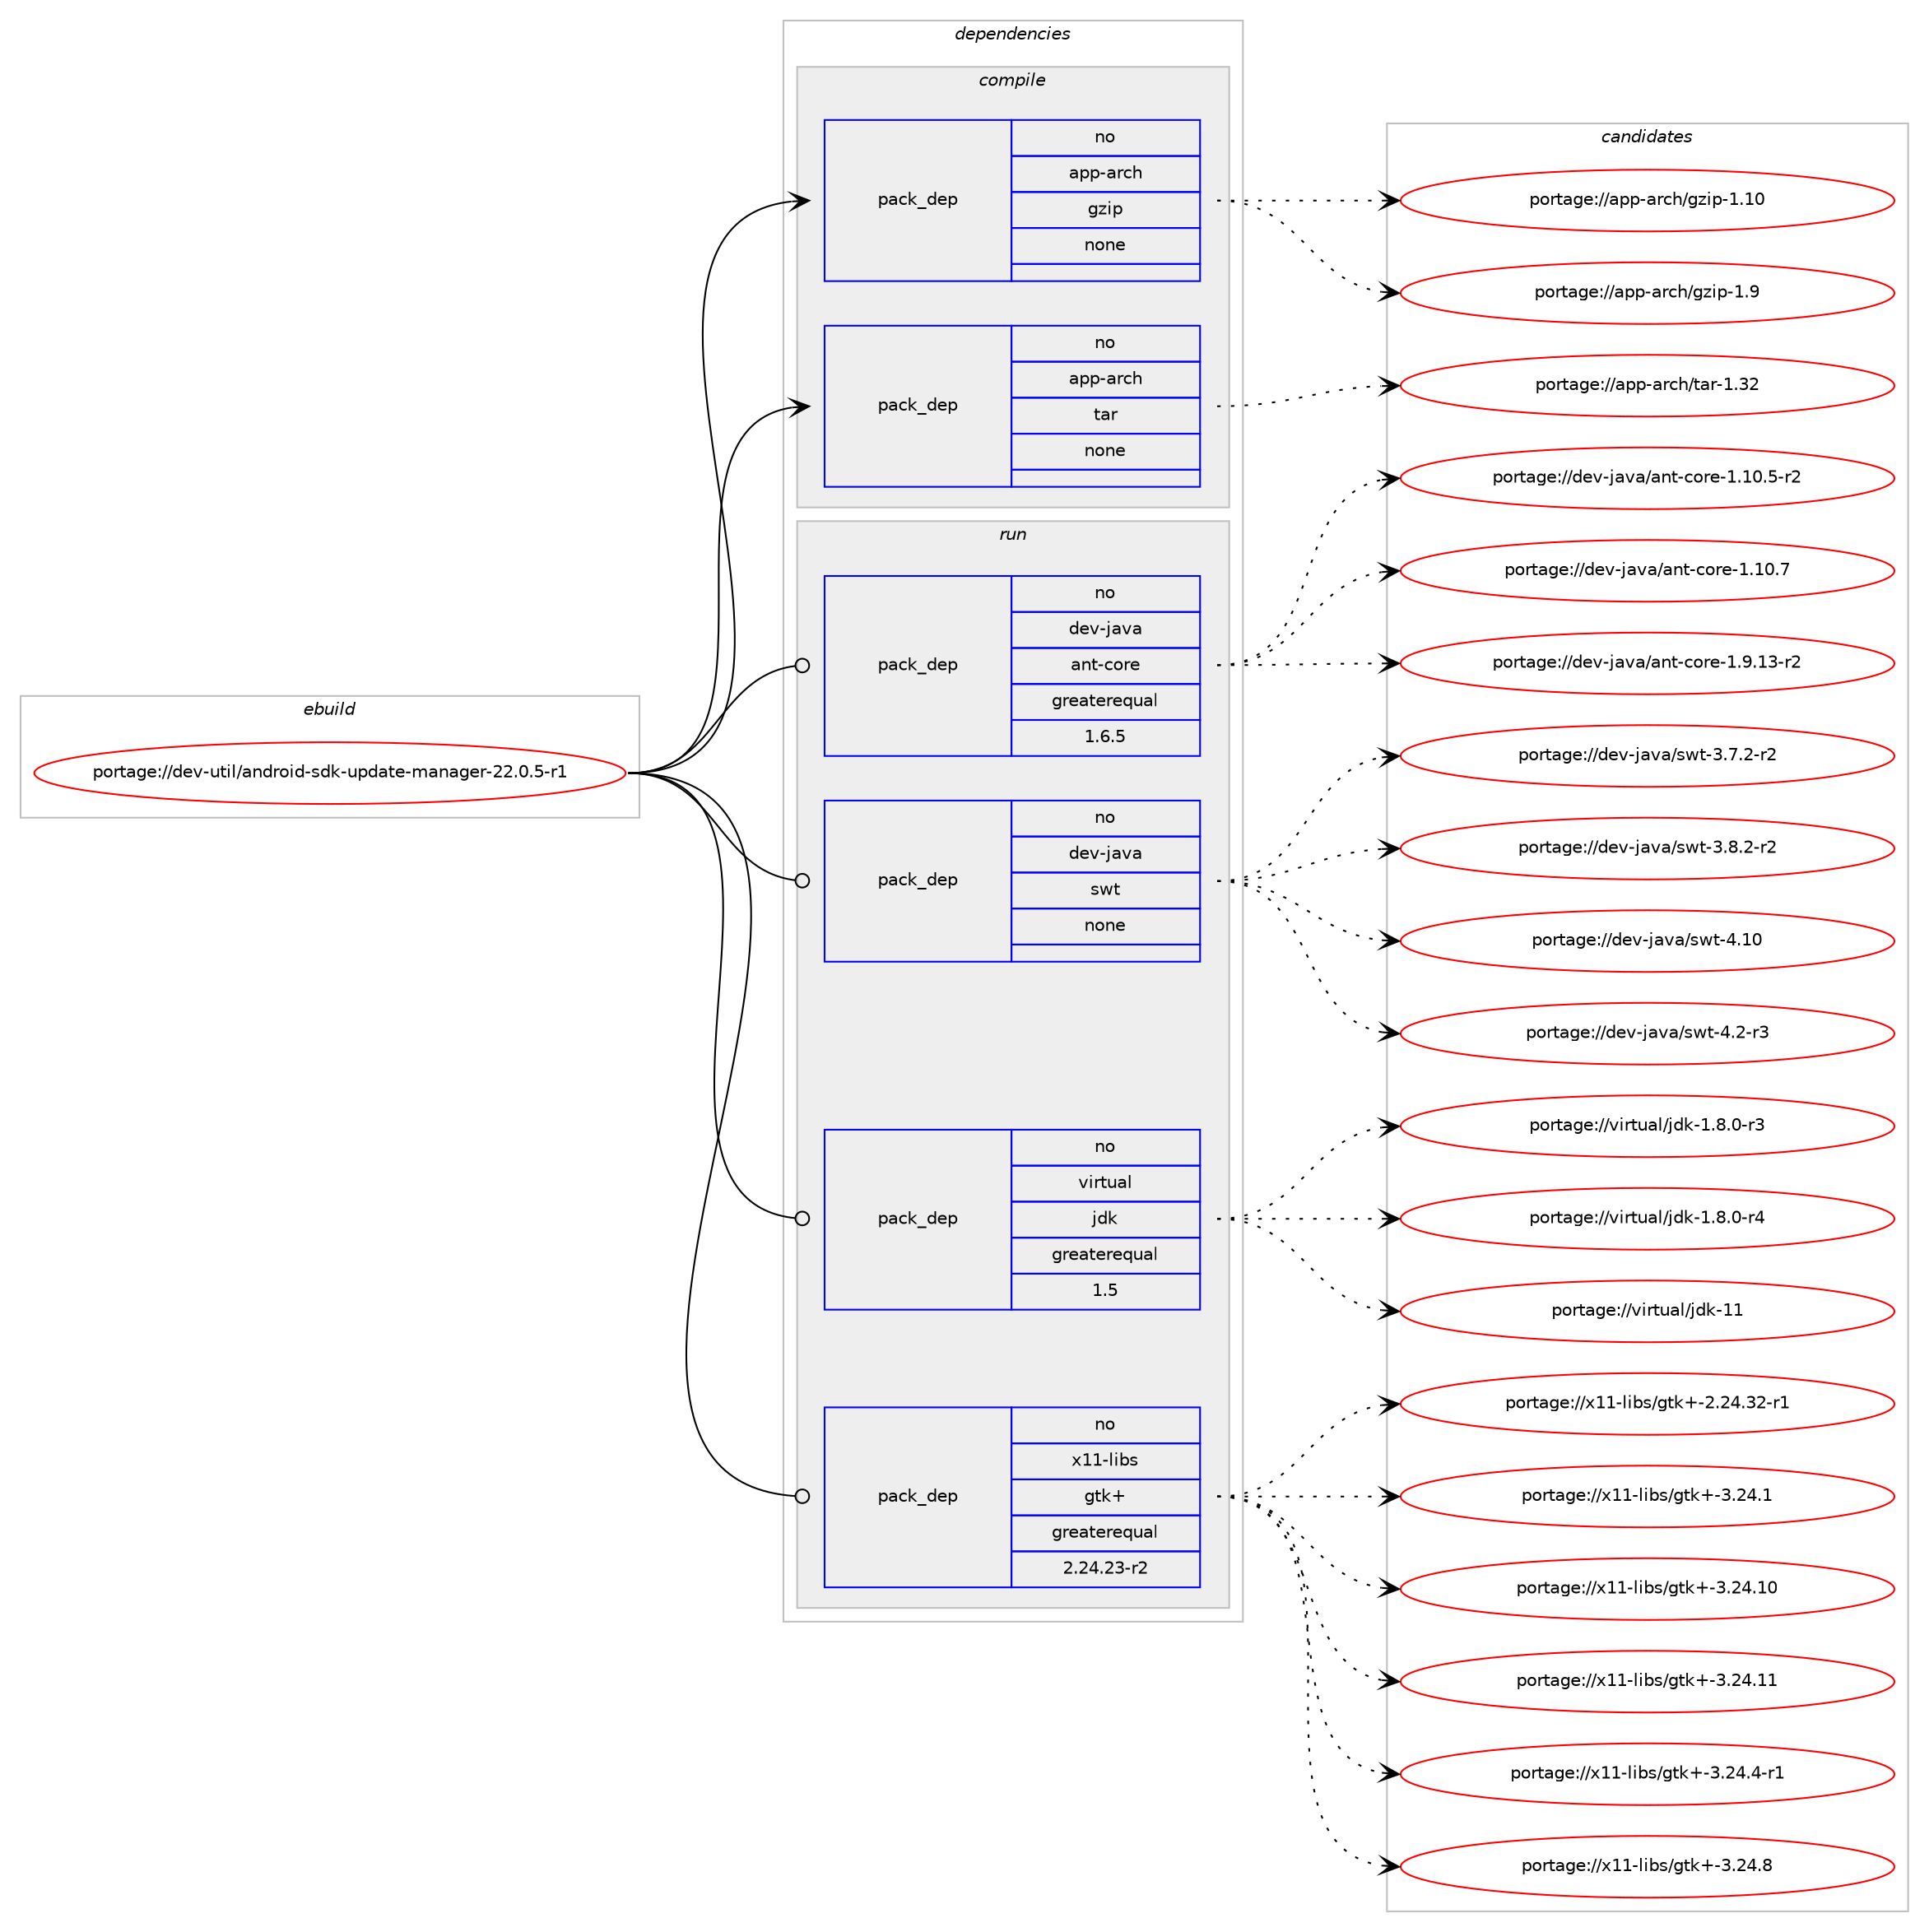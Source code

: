 digraph prolog {

# *************
# Graph options
# *************

newrank=true;
concentrate=true;
compound=true;
graph [rankdir=LR,fontname=Helvetica,fontsize=10,ranksep=1.5];#, ranksep=2.5, nodesep=0.2];
edge  [arrowhead=vee];
node  [fontname=Helvetica,fontsize=10];

# **********
# The ebuild
# **********

subgraph cluster_leftcol {
color=gray;
rank=same;
label=<<i>ebuild</i>>;
id [label="portage://dev-util/android-sdk-update-manager-22.0.5-r1", color=red, width=4, href="../dev-util/android-sdk-update-manager-22.0.5-r1.svg"];
}

# ****************
# The dependencies
# ****************

subgraph cluster_midcol {
color=gray;
label=<<i>dependencies</i>>;
subgraph cluster_compile {
fillcolor="#eeeeee";
style=filled;
label=<<i>compile</i>>;
subgraph pack184548 {
dependency258418 [label=<<TABLE BORDER="0" CELLBORDER="1" CELLSPACING="0" CELLPADDING="4" WIDTH="220"><TR><TD ROWSPAN="6" CELLPADDING="30">pack_dep</TD></TR><TR><TD WIDTH="110">no</TD></TR><TR><TD>app-arch</TD></TR><TR><TD>gzip</TD></TR><TR><TD>none</TD></TR><TR><TD></TD></TR></TABLE>>, shape=none, color=blue];
}
id:e -> dependency258418:w [weight=20,style="solid",arrowhead="vee"];
subgraph pack184549 {
dependency258419 [label=<<TABLE BORDER="0" CELLBORDER="1" CELLSPACING="0" CELLPADDING="4" WIDTH="220"><TR><TD ROWSPAN="6" CELLPADDING="30">pack_dep</TD></TR><TR><TD WIDTH="110">no</TD></TR><TR><TD>app-arch</TD></TR><TR><TD>tar</TD></TR><TR><TD>none</TD></TR><TR><TD></TD></TR></TABLE>>, shape=none, color=blue];
}
id:e -> dependency258419:w [weight=20,style="solid",arrowhead="vee"];
}
subgraph cluster_compileandrun {
fillcolor="#eeeeee";
style=filled;
label=<<i>compile and run</i>>;
}
subgraph cluster_run {
fillcolor="#eeeeee";
style=filled;
label=<<i>run</i>>;
subgraph pack184550 {
dependency258420 [label=<<TABLE BORDER="0" CELLBORDER="1" CELLSPACING="0" CELLPADDING="4" WIDTH="220"><TR><TD ROWSPAN="6" CELLPADDING="30">pack_dep</TD></TR><TR><TD WIDTH="110">no</TD></TR><TR><TD>dev-java</TD></TR><TR><TD>ant-core</TD></TR><TR><TD>greaterequal</TD></TR><TR><TD>1.6.5</TD></TR></TABLE>>, shape=none, color=blue];
}
id:e -> dependency258420:w [weight=20,style="solid",arrowhead="odot"];
subgraph pack184551 {
dependency258421 [label=<<TABLE BORDER="0" CELLBORDER="1" CELLSPACING="0" CELLPADDING="4" WIDTH="220"><TR><TD ROWSPAN="6" CELLPADDING="30">pack_dep</TD></TR><TR><TD WIDTH="110">no</TD></TR><TR><TD>dev-java</TD></TR><TR><TD>swt</TD></TR><TR><TD>none</TD></TR><TR><TD></TD></TR></TABLE>>, shape=none, color=blue];
}
id:e -> dependency258421:w [weight=20,style="solid",arrowhead="odot"];
subgraph pack184552 {
dependency258422 [label=<<TABLE BORDER="0" CELLBORDER="1" CELLSPACING="0" CELLPADDING="4" WIDTH="220"><TR><TD ROWSPAN="6" CELLPADDING="30">pack_dep</TD></TR><TR><TD WIDTH="110">no</TD></TR><TR><TD>virtual</TD></TR><TR><TD>jdk</TD></TR><TR><TD>greaterequal</TD></TR><TR><TD>1.5</TD></TR></TABLE>>, shape=none, color=blue];
}
id:e -> dependency258422:w [weight=20,style="solid",arrowhead="odot"];
subgraph pack184553 {
dependency258423 [label=<<TABLE BORDER="0" CELLBORDER="1" CELLSPACING="0" CELLPADDING="4" WIDTH="220"><TR><TD ROWSPAN="6" CELLPADDING="30">pack_dep</TD></TR><TR><TD WIDTH="110">no</TD></TR><TR><TD>x11-libs</TD></TR><TR><TD>gtk+</TD></TR><TR><TD>greaterequal</TD></TR><TR><TD>2.24.23-r2</TD></TR></TABLE>>, shape=none, color=blue];
}
id:e -> dependency258423:w [weight=20,style="solid",arrowhead="odot"];
}
}

# **************
# The candidates
# **************

subgraph cluster_choices {
rank=same;
color=gray;
label=<<i>candidates</i>>;

subgraph choice184548 {
color=black;
nodesep=1;
choiceportage97112112459711499104471031221051124549464948 [label="portage://app-arch/gzip-1.10", color=red, width=4,href="../app-arch/gzip-1.10.svg"];
choiceportage971121124597114991044710312210511245494657 [label="portage://app-arch/gzip-1.9", color=red, width=4,href="../app-arch/gzip-1.9.svg"];
dependency258418:e -> choiceportage97112112459711499104471031221051124549464948:w [style=dotted,weight="100"];
dependency258418:e -> choiceportage971121124597114991044710312210511245494657:w [style=dotted,weight="100"];
}
subgraph choice184549 {
color=black;
nodesep=1;
choiceportage9711211245971149910447116971144549465150 [label="portage://app-arch/tar-1.32", color=red, width=4,href="../app-arch/tar-1.32.svg"];
dependency258419:e -> choiceportage9711211245971149910447116971144549465150:w [style=dotted,weight="100"];
}
subgraph choice184550 {
color=black;
nodesep=1;
choiceportage10010111845106971189747971101164599111114101454946494846534511450 [label="portage://dev-java/ant-core-1.10.5-r2", color=red, width=4,href="../dev-java/ant-core-1.10.5-r2.svg"];
choiceportage1001011184510697118974797110116459911111410145494649484655 [label="portage://dev-java/ant-core-1.10.7", color=red, width=4,href="../dev-java/ant-core-1.10.7.svg"];
choiceportage10010111845106971189747971101164599111114101454946574649514511450 [label="portage://dev-java/ant-core-1.9.13-r2", color=red, width=4,href="../dev-java/ant-core-1.9.13-r2.svg"];
dependency258420:e -> choiceportage10010111845106971189747971101164599111114101454946494846534511450:w [style=dotted,weight="100"];
dependency258420:e -> choiceportage1001011184510697118974797110116459911111410145494649484655:w [style=dotted,weight="100"];
dependency258420:e -> choiceportage10010111845106971189747971101164599111114101454946574649514511450:w [style=dotted,weight="100"];
}
subgraph choice184551 {
color=black;
nodesep=1;
choiceportage100101118451069711897471151191164551465546504511450 [label="portage://dev-java/swt-3.7.2-r2", color=red, width=4,href="../dev-java/swt-3.7.2-r2.svg"];
choiceportage100101118451069711897471151191164551465646504511450 [label="portage://dev-java/swt-3.8.2-r2", color=red, width=4,href="../dev-java/swt-3.8.2-r2.svg"];
choiceportage100101118451069711897471151191164552464948 [label="portage://dev-java/swt-4.10", color=red, width=4,href="../dev-java/swt-4.10.svg"];
choiceportage10010111845106971189747115119116455246504511451 [label="portage://dev-java/swt-4.2-r3", color=red, width=4,href="../dev-java/swt-4.2-r3.svg"];
dependency258421:e -> choiceportage100101118451069711897471151191164551465546504511450:w [style=dotted,weight="100"];
dependency258421:e -> choiceportage100101118451069711897471151191164551465646504511450:w [style=dotted,weight="100"];
dependency258421:e -> choiceportage100101118451069711897471151191164552464948:w [style=dotted,weight="100"];
dependency258421:e -> choiceportage10010111845106971189747115119116455246504511451:w [style=dotted,weight="100"];
}
subgraph choice184552 {
color=black;
nodesep=1;
choiceportage11810511411611797108471061001074549465646484511451 [label="portage://virtual/jdk-1.8.0-r3", color=red, width=4,href="../virtual/jdk-1.8.0-r3.svg"];
choiceportage11810511411611797108471061001074549465646484511452 [label="portage://virtual/jdk-1.8.0-r4", color=red, width=4,href="../virtual/jdk-1.8.0-r4.svg"];
choiceportage1181051141161179710847106100107454949 [label="portage://virtual/jdk-11", color=red, width=4,href="../virtual/jdk-11.svg"];
dependency258422:e -> choiceportage11810511411611797108471061001074549465646484511451:w [style=dotted,weight="100"];
dependency258422:e -> choiceportage11810511411611797108471061001074549465646484511452:w [style=dotted,weight="100"];
dependency258422:e -> choiceportage1181051141161179710847106100107454949:w [style=dotted,weight="100"];
}
subgraph choice184553 {
color=black;
nodesep=1;
choiceportage12049494510810598115471031161074345504650524651504511449 [label="portage://x11-libs/gtk+-2.24.32-r1", color=red, width=4,href="../x11-libs/gtk+-2.24.32-r1.svg"];
choiceportage12049494510810598115471031161074345514650524649 [label="portage://x11-libs/gtk+-3.24.1", color=red, width=4,href="../x11-libs/gtk+-3.24.1.svg"];
choiceportage1204949451081059811547103116107434551465052464948 [label="portage://x11-libs/gtk+-3.24.10", color=red, width=4,href="../x11-libs/gtk+-3.24.10.svg"];
choiceportage1204949451081059811547103116107434551465052464949 [label="portage://x11-libs/gtk+-3.24.11", color=red, width=4,href="../x11-libs/gtk+-3.24.11.svg"];
choiceportage120494945108105981154710311610743455146505246524511449 [label="portage://x11-libs/gtk+-3.24.4-r1", color=red, width=4,href="../x11-libs/gtk+-3.24.4-r1.svg"];
choiceportage12049494510810598115471031161074345514650524656 [label="portage://x11-libs/gtk+-3.24.8", color=red, width=4,href="../x11-libs/gtk+-3.24.8.svg"];
dependency258423:e -> choiceportage12049494510810598115471031161074345504650524651504511449:w [style=dotted,weight="100"];
dependency258423:e -> choiceportage12049494510810598115471031161074345514650524649:w [style=dotted,weight="100"];
dependency258423:e -> choiceportage1204949451081059811547103116107434551465052464948:w [style=dotted,weight="100"];
dependency258423:e -> choiceportage1204949451081059811547103116107434551465052464949:w [style=dotted,weight="100"];
dependency258423:e -> choiceportage120494945108105981154710311610743455146505246524511449:w [style=dotted,weight="100"];
dependency258423:e -> choiceportage12049494510810598115471031161074345514650524656:w [style=dotted,weight="100"];
}
}

}
